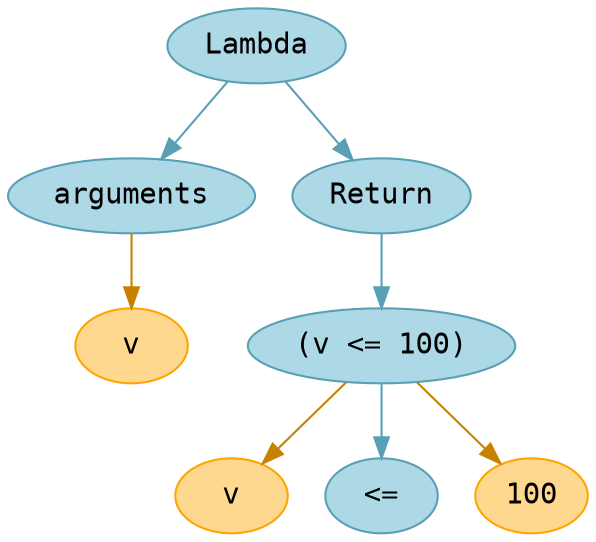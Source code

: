 digraph {
    ordering="out"
    node [style=filled color="#599FB6" fillcolor=lightblue fontname="Ubuntu,Monospace"]
    edge [arrowhead=normal arrowtail=dot color="#599FB6"]

    "[Name]" [label="v" color=orange fillcolor="#FFD890"]
    Name2 [label="v" color=orange fillcolor="#FFD890"]
    Num [label="100" color=orange fillcolor="#FFD890"]
    LtE [label="<="]
    Compare [label="(v <= 100)"]

    Lambda -> arguments
    arguments -> "[Name]" [color="#C68100"]

    Lambda -> Return
    Return -> Compare
    Compare -> Name2 [color="#C68100"]
    Compare -> LtE
    Compare -> Num [color="#C68100"]
}
